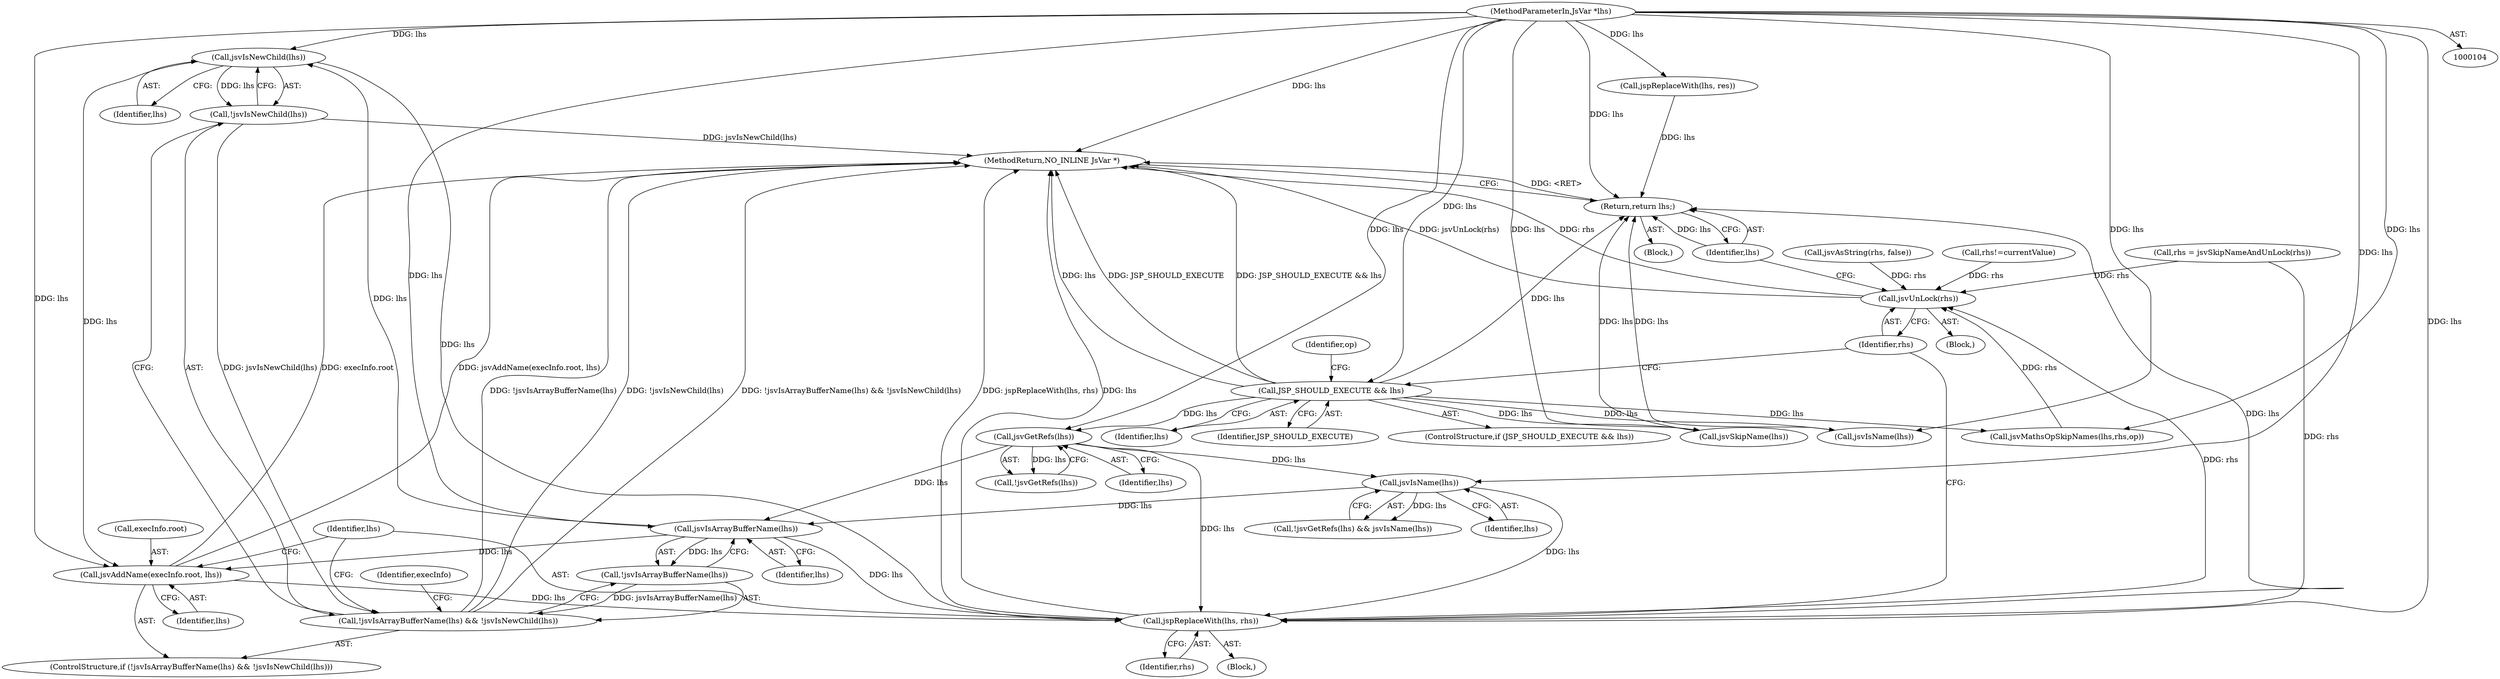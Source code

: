 digraph "1_Espruino_bf4416ab9129ee3afd56739ea4e3cd0da5484b6b@del" {
"1000220" [label="(Call,jsvIsNewChild(lhs))"];
"1000217" [label="(Call,jsvIsArrayBufferName(lhs))"];
"1000209" [label="(Call,jsvGetRefs(lhs))"];
"1000197" [label="(Call,JSP_SHOULD_EXECUTE && lhs)"];
"1000105" [label="(MethodParameterIn,JsVar *lhs)"];
"1000211" [label="(Call,jsvIsName(lhs))"];
"1000219" [label="(Call,!jsvIsNewChild(lhs))"];
"1000215" [label="(Call,!jsvIsArrayBufferName(lhs) && !jsvIsNewChild(lhs))"];
"1000222" [label="(Call,jsvAddName(execInfo.root, lhs))"];
"1000227" [label="(Call,jspReplaceWith(lhs, rhs))"];
"1000380" [label="(Call,jsvUnLock(rhs))"];
"1000382" [label="(Return,return lhs;)"];
"1000197" [label="(Call,JSP_SHOULD_EXECUTE && lhs)"];
"1000203" [label="(Identifier,op)"];
"1000199" [label="(Identifier,lhs)"];
"1000384" [label="(MethodReturn,NO_INLINE JsVar *)"];
"1000220" [label="(Call,jsvIsNewChild(lhs))"];
"1000198" [label="(Identifier,JSP_SHOULD_EXECUTE)"];
"1000375" [label="(Call,jspReplaceWith(lhs, res))"];
"1000214" [label="(ControlStructure,if (!jsvIsArrayBufferName(lhs) && !jsvIsNewChild(lhs)))"];
"1000382" [label="(Return,return lhs;)"];
"1000371" [label="(Call,jsvMathsOpSkipNames(lhs,rhs,op))"];
"1000330" [label="(Call,jsvSkipName(lhs))"];
"1000209" [label="(Call,jsvGetRefs(lhs))"];
"1000217" [label="(Call,jsvIsArrayBufferName(lhs))"];
"1000224" [label="(Identifier,execInfo)"];
"1000210" [label="(Identifier,lhs)"];
"1000324" [label="(Call,jsvIsName(lhs))"];
"1000222" [label="(Call,jsvAddName(execInfo.root, lhs))"];
"1000383" [label="(Identifier,lhs)"];
"1000216" [label="(Call,!jsvIsArrayBufferName(lhs))"];
"1000208" [label="(Call,!jsvGetRefs(lhs))"];
"1000192" [label="(Call,rhs = jsvSkipNameAndUnLock(rhs))"];
"1000196" [label="(ControlStructure,if (JSP_SHOULD_EXECUTE && lhs))"];
"1000207" [label="(Call,!jsvGetRefs(lhs) && jsvIsName(lhs))"];
"1000205" [label="(Block,)"];
"1000223" [label="(Call,execInfo.root)"];
"1000218" [label="(Identifier,lhs)"];
"1000380" [label="(Call,jsvUnLock(rhs))"];
"1000179" [label="(Block,)"];
"1000229" [label="(Identifier,rhs)"];
"1000352" [label="(Call,jsvAsString(rhs, false))"];
"1000106" [label="(Block,)"];
"1000211" [label="(Call,jsvIsName(lhs))"];
"1000219" [label="(Call,!jsvIsNewChild(lhs))"];
"1000226" [label="(Identifier,lhs)"];
"1000105" [label="(MethodParameterIn,JsVar *lhs)"];
"1000215" [label="(Call,!jsvIsArrayBufferName(lhs) && !jsvIsNewChild(lhs))"];
"1000221" [label="(Identifier,lhs)"];
"1000345" [label="(Call,rhs!=currentValue)"];
"1000228" [label="(Identifier,lhs)"];
"1000227" [label="(Call,jspReplaceWith(lhs, rhs))"];
"1000212" [label="(Identifier,lhs)"];
"1000381" [label="(Identifier,rhs)"];
"1000220" -> "1000219"  [label="AST: "];
"1000220" -> "1000221"  [label="CFG: "];
"1000221" -> "1000220"  [label="AST: "];
"1000219" -> "1000220"  [label="CFG: "];
"1000220" -> "1000219"  [label="DDG: lhs"];
"1000217" -> "1000220"  [label="DDG: lhs"];
"1000105" -> "1000220"  [label="DDG: lhs"];
"1000220" -> "1000222"  [label="DDG: lhs"];
"1000220" -> "1000227"  [label="DDG: lhs"];
"1000217" -> "1000216"  [label="AST: "];
"1000217" -> "1000218"  [label="CFG: "];
"1000218" -> "1000217"  [label="AST: "];
"1000216" -> "1000217"  [label="CFG: "];
"1000217" -> "1000216"  [label="DDG: lhs"];
"1000209" -> "1000217"  [label="DDG: lhs"];
"1000211" -> "1000217"  [label="DDG: lhs"];
"1000105" -> "1000217"  [label="DDG: lhs"];
"1000217" -> "1000222"  [label="DDG: lhs"];
"1000217" -> "1000227"  [label="DDG: lhs"];
"1000209" -> "1000208"  [label="AST: "];
"1000209" -> "1000210"  [label="CFG: "];
"1000210" -> "1000209"  [label="AST: "];
"1000208" -> "1000209"  [label="CFG: "];
"1000209" -> "1000208"  [label="DDG: lhs"];
"1000197" -> "1000209"  [label="DDG: lhs"];
"1000105" -> "1000209"  [label="DDG: lhs"];
"1000209" -> "1000211"  [label="DDG: lhs"];
"1000209" -> "1000227"  [label="DDG: lhs"];
"1000197" -> "1000196"  [label="AST: "];
"1000197" -> "1000198"  [label="CFG: "];
"1000197" -> "1000199"  [label="CFG: "];
"1000198" -> "1000197"  [label="AST: "];
"1000199" -> "1000197"  [label="AST: "];
"1000203" -> "1000197"  [label="CFG: "];
"1000381" -> "1000197"  [label="CFG: "];
"1000197" -> "1000384"  [label="DDG: JSP_SHOULD_EXECUTE && lhs"];
"1000197" -> "1000384"  [label="DDG: lhs"];
"1000197" -> "1000384"  [label="DDG: JSP_SHOULD_EXECUTE"];
"1000105" -> "1000197"  [label="DDG: lhs"];
"1000197" -> "1000324"  [label="DDG: lhs"];
"1000197" -> "1000330"  [label="DDG: lhs"];
"1000197" -> "1000371"  [label="DDG: lhs"];
"1000197" -> "1000382"  [label="DDG: lhs"];
"1000105" -> "1000104"  [label="AST: "];
"1000105" -> "1000384"  [label="DDG: lhs"];
"1000105" -> "1000211"  [label="DDG: lhs"];
"1000105" -> "1000222"  [label="DDG: lhs"];
"1000105" -> "1000227"  [label="DDG: lhs"];
"1000105" -> "1000324"  [label="DDG: lhs"];
"1000105" -> "1000330"  [label="DDG: lhs"];
"1000105" -> "1000371"  [label="DDG: lhs"];
"1000105" -> "1000375"  [label="DDG: lhs"];
"1000105" -> "1000382"  [label="DDG: lhs"];
"1000211" -> "1000207"  [label="AST: "];
"1000211" -> "1000212"  [label="CFG: "];
"1000212" -> "1000211"  [label="AST: "];
"1000207" -> "1000211"  [label="CFG: "];
"1000211" -> "1000207"  [label="DDG: lhs"];
"1000211" -> "1000227"  [label="DDG: lhs"];
"1000219" -> "1000215"  [label="AST: "];
"1000215" -> "1000219"  [label="CFG: "];
"1000219" -> "1000384"  [label="DDG: jsvIsNewChild(lhs)"];
"1000219" -> "1000215"  [label="DDG: jsvIsNewChild(lhs)"];
"1000215" -> "1000214"  [label="AST: "];
"1000215" -> "1000216"  [label="CFG: "];
"1000216" -> "1000215"  [label="AST: "];
"1000224" -> "1000215"  [label="CFG: "];
"1000228" -> "1000215"  [label="CFG: "];
"1000215" -> "1000384"  [label="DDG: !jsvIsArrayBufferName(lhs)"];
"1000215" -> "1000384"  [label="DDG: !jsvIsNewChild(lhs)"];
"1000215" -> "1000384"  [label="DDG: !jsvIsArrayBufferName(lhs) && !jsvIsNewChild(lhs)"];
"1000216" -> "1000215"  [label="DDG: jsvIsArrayBufferName(lhs)"];
"1000222" -> "1000214"  [label="AST: "];
"1000222" -> "1000226"  [label="CFG: "];
"1000223" -> "1000222"  [label="AST: "];
"1000226" -> "1000222"  [label="AST: "];
"1000228" -> "1000222"  [label="CFG: "];
"1000222" -> "1000384"  [label="DDG: execInfo.root"];
"1000222" -> "1000384"  [label="DDG: jsvAddName(execInfo.root, lhs)"];
"1000222" -> "1000227"  [label="DDG: lhs"];
"1000227" -> "1000205"  [label="AST: "];
"1000227" -> "1000229"  [label="CFG: "];
"1000228" -> "1000227"  [label="AST: "];
"1000229" -> "1000227"  [label="AST: "];
"1000381" -> "1000227"  [label="CFG: "];
"1000227" -> "1000384"  [label="DDG: jspReplaceWith(lhs, rhs)"];
"1000227" -> "1000384"  [label="DDG: lhs"];
"1000192" -> "1000227"  [label="DDG: rhs"];
"1000227" -> "1000380"  [label="DDG: rhs"];
"1000227" -> "1000382"  [label="DDG: lhs"];
"1000380" -> "1000179"  [label="AST: "];
"1000380" -> "1000381"  [label="CFG: "];
"1000381" -> "1000380"  [label="AST: "];
"1000383" -> "1000380"  [label="CFG: "];
"1000380" -> "1000384"  [label="DDG: jsvUnLock(rhs)"];
"1000380" -> "1000384"  [label="DDG: rhs"];
"1000352" -> "1000380"  [label="DDG: rhs"];
"1000371" -> "1000380"  [label="DDG: rhs"];
"1000192" -> "1000380"  [label="DDG: rhs"];
"1000345" -> "1000380"  [label="DDG: rhs"];
"1000382" -> "1000106"  [label="AST: "];
"1000382" -> "1000383"  [label="CFG: "];
"1000383" -> "1000382"  [label="AST: "];
"1000384" -> "1000382"  [label="CFG: "];
"1000382" -> "1000384"  [label="DDG: <RET>"];
"1000383" -> "1000382"  [label="DDG: lhs"];
"1000324" -> "1000382"  [label="DDG: lhs"];
"1000375" -> "1000382"  [label="DDG: lhs"];
"1000330" -> "1000382"  [label="DDG: lhs"];
}
